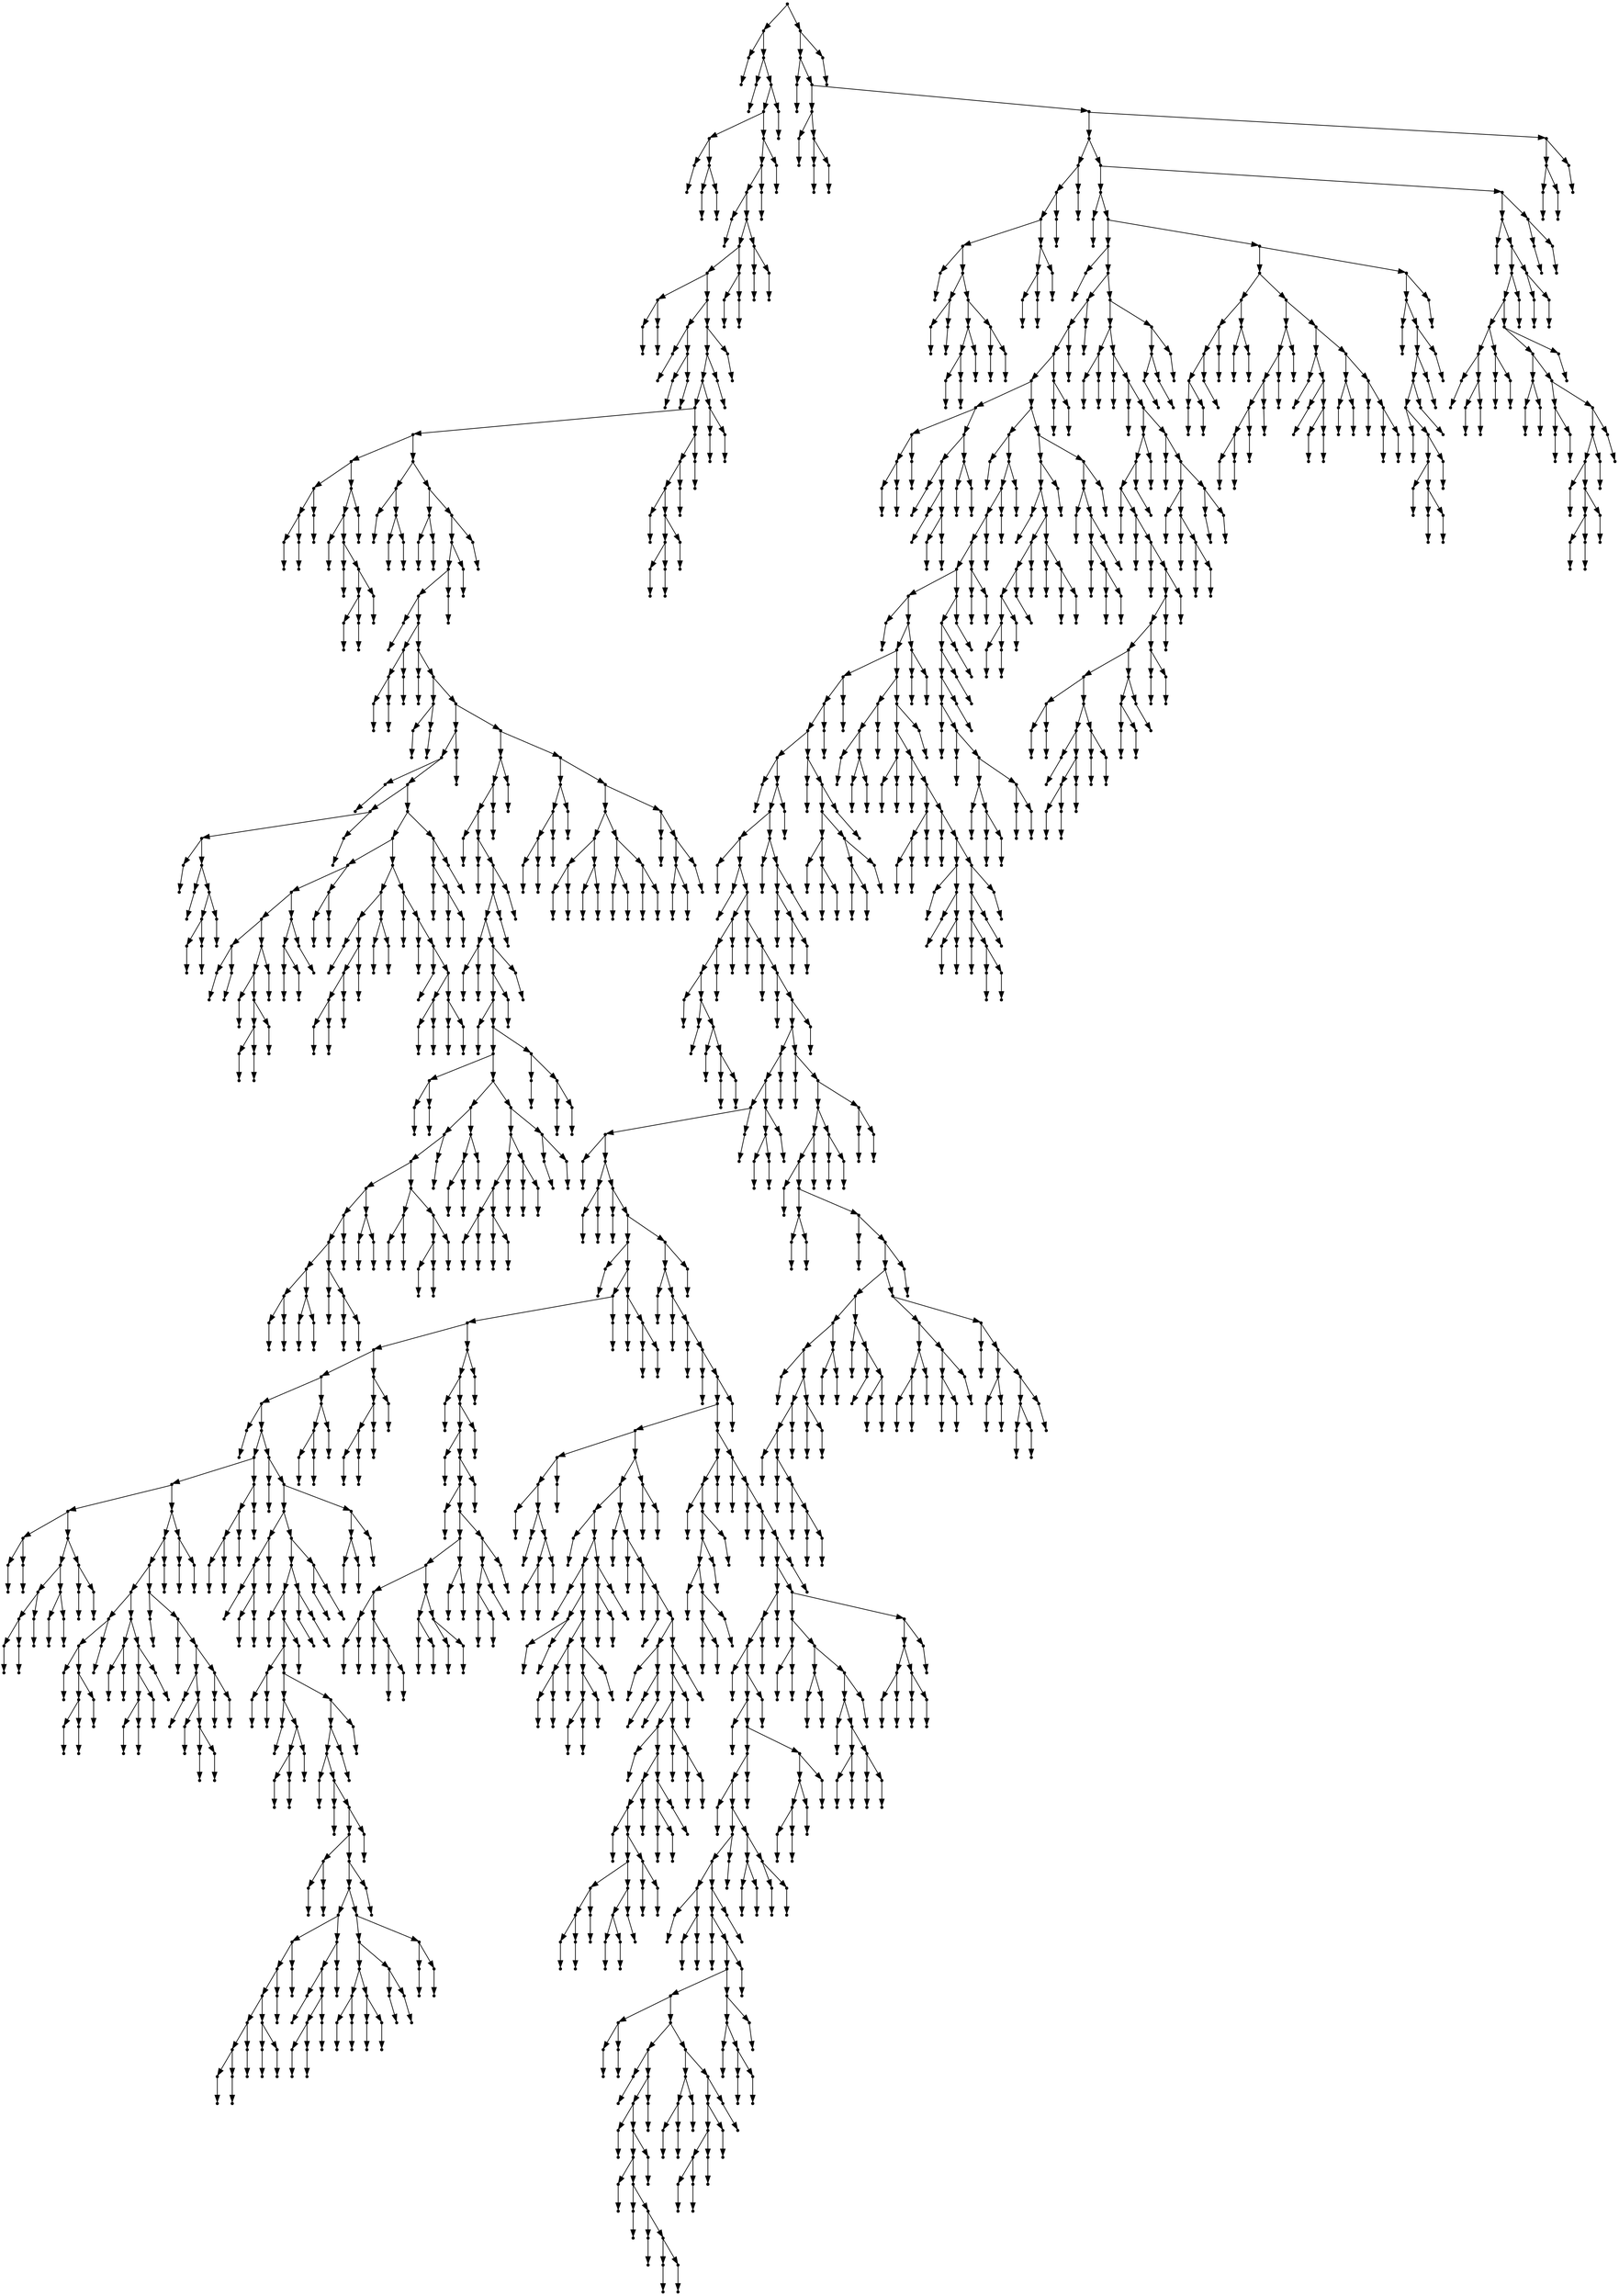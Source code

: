 digraph {
  1948 [shape=point];
  448 [shape=point];
  1 [shape=point];
  0 [shape=point];
  447 [shape=point];
  3 [shape=point];
  2 [shape=point];
  446 [shape=point];
  443 [shape=point];
  11 [shape=point];
  5 [shape=point];
  4 [shape=point];
  10 [shape=point];
  7 [shape=point];
  6 [shape=point];
  9 [shape=point];
  8 [shape=point];
  442 [shape=point];
  439 [shape=point];
  436 [shape=point];
  13 [shape=point];
  12 [shape=point];
  435 [shape=point];
  429 [shape=point];
  423 [shape=point];
  18 [shape=point];
  15 [shape=point];
  14 [shape=point];
  17 [shape=point];
  16 [shape=point];
  422 [shape=point];
  26 [shape=point];
  20 [shape=point];
  19 [shape=point];
  25 [shape=point];
  22 [shape=point];
  21 [shape=point];
  24 [shape=point];
  23 [shape=point];
  421 [shape=point];
  418 [shape=point];
  415 [shape=point];
  409 [shape=point];
  391 [shape=point];
  52 [shape=point];
  34 [shape=point];
  31 [shape=point];
  28 [shape=point];
  27 [shape=point];
  30 [shape=point];
  29 [shape=point];
  33 [shape=point];
  32 [shape=point];
  51 [shape=point];
  48 [shape=point];
  36 [shape=point];
  35 [shape=point];
  47 [shape=point];
  38 [shape=point];
  37 [shape=point];
  46 [shape=point];
  43 [shape=point];
  40 [shape=point];
  39 [shape=point];
  42 [shape=point];
  41 [shape=point];
  45 [shape=point];
  44 [shape=point];
  50 [shape=point];
  49 [shape=point];
  390 [shape=point];
  60 [shape=point];
  54 [shape=point];
  53 [shape=point];
  59 [shape=point];
  56 [shape=point];
  55 [shape=point];
  58 [shape=point];
  57 [shape=point];
  389 [shape=point];
  65 [shape=point];
  62 [shape=point];
  61 [shape=point];
  64 [shape=point];
  63 [shape=point];
  388 [shape=point];
  385 [shape=point];
  382 [shape=point];
  379 [shape=point];
  67 [shape=point];
  66 [shape=point];
  378 [shape=point];
  75 [shape=point];
  72 [shape=point];
  69 [shape=point];
  68 [shape=point];
  71 [shape=point];
  70 [shape=point];
  74 [shape=point];
  73 [shape=point];
  377 [shape=point];
  77 [shape=point];
  76 [shape=point];
  376 [shape=point];
  82 [shape=point];
  79 [shape=point];
  78 [shape=point];
  81 [shape=point];
  80 [shape=point];
  375 [shape=point];
  195 [shape=point];
  192 [shape=point];
  84 [shape=point];
  83 [shape=point];
  191 [shape=point];
  101 [shape=point];
  98 [shape=point];
  86 [shape=point];
  85 [shape=point];
  97 [shape=point];
  88 [shape=point];
  87 [shape=point];
  96 [shape=point];
  93 [shape=point];
  90 [shape=point];
  89 [shape=point];
  92 [shape=point];
  91 [shape=point];
  95 [shape=point];
  94 [shape=point];
  100 [shape=point];
  99 [shape=point];
  190 [shape=point];
  178 [shape=point];
  136 [shape=point];
  130 [shape=point];
  121 [shape=point];
  106 [shape=point];
  103 [shape=point];
  102 [shape=point];
  105 [shape=point];
  104 [shape=point];
  120 [shape=point];
  117 [shape=point];
  108 [shape=point];
  107 [shape=point];
  116 [shape=point];
  113 [shape=point];
  110 [shape=point];
  109 [shape=point];
  112 [shape=point];
  111 [shape=point];
  115 [shape=point];
  114 [shape=point];
  119 [shape=point];
  118 [shape=point];
  129 [shape=point];
  126 [shape=point];
  123 [shape=point];
  122 [shape=point];
  125 [shape=point];
  124 [shape=point];
  128 [shape=point];
  127 [shape=point];
  135 [shape=point];
  132 [shape=point];
  131 [shape=point];
  134 [shape=point];
  133 [shape=point];
  177 [shape=point];
  156 [shape=point];
  150 [shape=point];
  138 [shape=point];
  137 [shape=point];
  149 [shape=point];
  146 [shape=point];
  143 [shape=point];
  140 [shape=point];
  139 [shape=point];
  142 [shape=point];
  141 [shape=point];
  145 [shape=point];
  144 [shape=point];
  148 [shape=point];
  147 [shape=point];
  155 [shape=point];
  152 [shape=point];
  151 [shape=point];
  154 [shape=point];
  153 [shape=point];
  176 [shape=point];
  158 [shape=point];
  157 [shape=point];
  175 [shape=point];
  160 [shape=point];
  159 [shape=point];
  174 [shape=point];
  162 [shape=point];
  161 [shape=point];
  173 [shape=point];
  167 [shape=point];
  164 [shape=point];
  163 [shape=point];
  166 [shape=point];
  165 [shape=point];
  172 [shape=point];
  169 [shape=point];
  168 [shape=point];
  171 [shape=point];
  170 [shape=point];
  189 [shape=point];
  186 [shape=point];
  180 [shape=point];
  179 [shape=point];
  185 [shape=point];
  182 [shape=point];
  181 [shape=point];
  184 [shape=point];
  183 [shape=point];
  188 [shape=point];
  187 [shape=point];
  194 [shape=point];
  193 [shape=point];
  374 [shape=point];
  326 [shape=point];
  323 [shape=point];
  320 [shape=point];
  197 [shape=point];
  196 [shape=point];
  319 [shape=point];
  199 [shape=point];
  198 [shape=point];
  318 [shape=point];
  315 [shape=point];
  312 [shape=point];
  204 [shape=point];
  201 [shape=point];
  200 [shape=point];
  203 [shape=point];
  202 [shape=point];
  311 [shape=point];
  308 [shape=point];
  305 [shape=point];
  206 [shape=point];
  205 [shape=point];
  304 [shape=point];
  295 [shape=point];
  211 [shape=point];
  208 [shape=point];
  207 [shape=point];
  210 [shape=point];
  209 [shape=point];
  294 [shape=point];
  267 [shape=point];
  258 [shape=point];
  255 [shape=point];
  240 [shape=point];
  234 [shape=point];
  231 [shape=point];
  222 [shape=point];
  216 [shape=point];
  213 [shape=point];
  212 [shape=point];
  215 [shape=point];
  214 [shape=point];
  221 [shape=point];
  218 [shape=point];
  217 [shape=point];
  220 [shape=point];
  219 [shape=point];
  230 [shape=point];
  224 [shape=point];
  223 [shape=point];
  229 [shape=point];
  226 [shape=point];
  225 [shape=point];
  228 [shape=point];
  227 [shape=point];
  233 [shape=point];
  232 [shape=point];
  239 [shape=point];
  236 [shape=point];
  235 [shape=point];
  238 [shape=point];
  237 [shape=point];
  254 [shape=point];
  245 [shape=point];
  242 [shape=point];
  241 [shape=point];
  244 [shape=point];
  243 [shape=point];
  253 [shape=point];
  250 [shape=point];
  247 [shape=point];
  246 [shape=point];
  249 [shape=point];
  248 [shape=point];
  252 [shape=point];
  251 [shape=point];
  257 [shape=point];
  256 [shape=point];
  266 [shape=point];
  263 [shape=point];
  260 [shape=point];
  259 [shape=point];
  262 [shape=point];
  261 [shape=point];
  265 [shape=point];
  264 [shape=point];
  293 [shape=point];
  287 [shape=point];
  281 [shape=point];
  278 [shape=point];
  272 [shape=point];
  269 [shape=point];
  268 [shape=point];
  271 [shape=point];
  270 [shape=point];
  277 [shape=point];
  274 [shape=point];
  273 [shape=point];
  276 [shape=point];
  275 [shape=point];
  280 [shape=point];
  279 [shape=point];
  286 [shape=point];
  283 [shape=point];
  282 [shape=point];
  285 [shape=point];
  284 [shape=point];
  292 [shape=point];
  289 [shape=point];
  288 [shape=point];
  291 [shape=point];
  290 [shape=point];
  303 [shape=point];
  297 [shape=point];
  296 [shape=point];
  302 [shape=point];
  299 [shape=point];
  298 [shape=point];
  301 [shape=point];
  300 [shape=point];
  307 [shape=point];
  306 [shape=point];
  310 [shape=point];
  309 [shape=point];
  314 [shape=point];
  313 [shape=point];
  317 [shape=point];
  316 [shape=point];
  322 [shape=point];
  321 [shape=point];
  325 [shape=point];
  324 [shape=point];
  373 [shape=point];
  337 [shape=point];
  334 [shape=point];
  331 [shape=point];
  328 [shape=point];
  327 [shape=point];
  330 [shape=point];
  329 [shape=point];
  333 [shape=point];
  332 [shape=point];
  336 [shape=point];
  335 [shape=point];
  372 [shape=point];
  360 [shape=point];
  348 [shape=point];
  342 [shape=point];
  339 [shape=point];
  338 [shape=point];
  341 [shape=point];
  340 [shape=point];
  347 [shape=point];
  344 [shape=point];
  343 [shape=point];
  346 [shape=point];
  345 [shape=point];
  359 [shape=point];
  353 [shape=point];
  350 [shape=point];
  349 [shape=point];
  352 [shape=point];
  351 [shape=point];
  358 [shape=point];
  355 [shape=point];
  354 [shape=point];
  357 [shape=point];
  356 [shape=point];
  371 [shape=point];
  362 [shape=point];
  361 [shape=point];
  370 [shape=point];
  367 [shape=point];
  364 [shape=point];
  363 [shape=point];
  366 [shape=point];
  365 [shape=point];
  369 [shape=point];
  368 [shape=point];
  381 [shape=point];
  380 [shape=point];
  384 [shape=point];
  383 [shape=point];
  387 [shape=point];
  386 [shape=point];
  408 [shape=point];
  405 [shape=point];
  402 [shape=point];
  393 [shape=point];
  392 [shape=point];
  401 [shape=point];
  398 [shape=point];
  395 [shape=point];
  394 [shape=point];
  397 [shape=point];
  396 [shape=point];
  400 [shape=point];
  399 [shape=point];
  404 [shape=point];
  403 [shape=point];
  407 [shape=point];
  406 [shape=point];
  414 [shape=point];
  411 [shape=point];
  410 [shape=point];
  413 [shape=point];
  412 [shape=point];
  417 [shape=point];
  416 [shape=point];
  420 [shape=point];
  419 [shape=point];
  428 [shape=point];
  425 [shape=point];
  424 [shape=point];
  427 [shape=point];
  426 [shape=point];
  434 [shape=point];
  431 [shape=point];
  430 [shape=point];
  433 [shape=point];
  432 [shape=point];
  438 [shape=point];
  437 [shape=point];
  441 [shape=point];
  440 [shape=point];
  445 [shape=point];
  444 [shape=point];
  1947 [shape=point];
  1944 [shape=point];
  450 [shape=point];
  449 [shape=point];
  1943 [shape=point];
  458 [shape=point];
  452 [shape=point];
  451 [shape=point];
  457 [shape=point];
  454 [shape=point];
  453 [shape=point];
  456 [shape=point];
  455 [shape=point];
  1942 [shape=point];
  1933 [shape=point];
  496 [shape=point];
  493 [shape=point];
  490 [shape=point];
  481 [shape=point];
  460 [shape=point];
  459 [shape=point];
  480 [shape=point];
  465 [shape=point];
  462 [shape=point];
  461 [shape=point];
  464 [shape=point];
  463 [shape=point];
  479 [shape=point];
  473 [shape=point];
  470 [shape=point];
  467 [shape=point];
  466 [shape=point];
  469 [shape=point];
  468 [shape=point];
  472 [shape=point];
  471 [shape=point];
  478 [shape=point];
  475 [shape=point];
  474 [shape=point];
  477 [shape=point];
  476 [shape=point];
  489 [shape=point];
  486 [shape=point];
  483 [shape=point];
  482 [shape=point];
  485 [shape=point];
  484 [shape=point];
  488 [shape=point];
  487 [shape=point];
  492 [shape=point];
  491 [shape=point];
  495 [shape=point];
  494 [shape=point];
  1932 [shape=point];
  1866 [shape=point];
  498 [shape=point];
  497 [shape=point];
  1865 [shape=point];
  1772 [shape=point];
  500 [shape=point];
  499 [shape=point];
  1771 [shape=point];
  1669 [shape=point];
  1666 [shape=point];
  1663 [shape=point];
  1657 [shape=point];
  526 [shape=point];
  508 [shape=point];
  505 [shape=point];
  502 [shape=point];
  501 [shape=point];
  504 [shape=point];
  503 [shape=point];
  507 [shape=point];
  506 [shape=point];
  525 [shape=point];
  519 [shape=point];
  510 [shape=point];
  509 [shape=point];
  518 [shape=point];
  512 [shape=point];
  511 [shape=point];
  517 [shape=point];
  514 [shape=point];
  513 [shape=point];
  516 [shape=point];
  515 [shape=point];
  524 [shape=point];
  521 [shape=point];
  520 [shape=point];
  523 [shape=point];
  522 [shape=point];
  1656 [shape=point];
  1608 [shape=point];
  528 [shape=point];
  527 [shape=point];
  1607 [shape=point];
  1604 [shape=point];
  1601 [shape=point];
  1598 [shape=point];
  1592 [shape=point];
  1559 [shape=point];
  530 [shape=point];
  529 [shape=point];
  1558 [shape=point];
  1552 [shape=point];
  1489 [shape=point];
  1486 [shape=point];
  1483 [shape=point];
  1459 [shape=point];
  532 [shape=point];
  531 [shape=point];
  1458 [shape=point];
  1455 [shape=point];
  1440 [shape=point];
  534 [shape=point];
  533 [shape=point];
  1439 [shape=point];
  536 [shape=point];
  535 [shape=point];
  1438 [shape=point];
  556 [shape=point];
  553 [shape=point];
  550 [shape=point];
  538 [shape=point];
  537 [shape=point];
  549 [shape=point];
  540 [shape=point];
  539 [shape=point];
  548 [shape=point];
  542 [shape=point];
  541 [shape=point];
  547 [shape=point];
  544 [shape=point];
  543 [shape=point];
  546 [shape=point];
  545 [shape=point];
  552 [shape=point];
  551 [shape=point];
  555 [shape=point];
  554 [shape=point];
  1437 [shape=point];
  558 [shape=point];
  557 [shape=point];
  1436 [shape=point];
  560 [shape=point];
  559 [shape=point];
  1435 [shape=point];
  562 [shape=point];
  561 [shape=point];
  1434 [shape=point];
  1431 [shape=point];
  1317 [shape=point];
  1314 [shape=point];
  1305 [shape=point];
  1302 [shape=point];
  564 [shape=point];
  563 [shape=point];
  1301 [shape=point];
  569 [shape=point];
  566 [shape=point];
  565 [shape=point];
  568 [shape=point];
  567 [shape=point];
  1300 [shape=point];
  571 [shape=point];
  570 [shape=point];
  1299 [shape=point];
  921 [shape=point];
  573 [shape=point];
  572 [shape=point];
  920 [shape=point];
  911 [shape=point];
  908 [shape=point];
  845 [shape=point];
  833 [shape=point];
  824 [shape=point];
  575 [shape=point];
  574 [shape=point];
  823 [shape=point];
  679 [shape=point];
  667 [shape=point];
  601 [shape=point];
  580 [shape=point];
  577 [shape=point];
  576 [shape=point];
  579 [shape=point];
  578 [shape=point];
  600 [shape=point];
  594 [shape=point];
  588 [shape=point];
  585 [shape=point];
  582 [shape=point];
  581 [shape=point];
  584 [shape=point];
  583 [shape=point];
  587 [shape=point];
  586 [shape=point];
  593 [shape=point];
  590 [shape=point];
  589 [shape=point];
  592 [shape=point];
  591 [shape=point];
  599 [shape=point];
  596 [shape=point];
  595 [shape=point];
  598 [shape=point];
  597 [shape=point];
  666 [shape=point];
  660 [shape=point];
  657 [shape=point];
  633 [shape=point];
  615 [shape=point];
  612 [shape=point];
  603 [shape=point];
  602 [shape=point];
  611 [shape=point];
  608 [shape=point];
  605 [shape=point];
  604 [shape=point];
  607 [shape=point];
  606 [shape=point];
  610 [shape=point];
  609 [shape=point];
  614 [shape=point];
  613 [shape=point];
  632 [shape=point];
  620 [shape=point];
  617 [shape=point];
  616 [shape=point];
  619 [shape=point];
  618 [shape=point];
  631 [shape=point];
  628 [shape=point];
  625 [shape=point];
  622 [shape=point];
  621 [shape=point];
  624 [shape=point];
  623 [shape=point];
  627 [shape=point];
  626 [shape=point];
  630 [shape=point];
  629 [shape=point];
  656 [shape=point];
  635 [shape=point];
  634 [shape=point];
  655 [shape=point];
  637 [shape=point];
  636 [shape=point];
  654 [shape=point];
  648 [shape=point];
  639 [shape=point];
  638 [shape=point];
  647 [shape=point];
  641 [shape=point];
  640 [shape=point];
  646 [shape=point];
  643 [shape=point];
  642 [shape=point];
  645 [shape=point];
  644 [shape=point];
  653 [shape=point];
  650 [shape=point];
  649 [shape=point];
  652 [shape=point];
  651 [shape=point];
  659 [shape=point];
  658 [shape=point];
  665 [shape=point];
  662 [shape=point];
  661 [shape=point];
  664 [shape=point];
  663 [shape=point];
  678 [shape=point];
  675 [shape=point];
  672 [shape=point];
  669 [shape=point];
  668 [shape=point];
  671 [shape=point];
  670 [shape=point];
  674 [shape=point];
  673 [shape=point];
  677 [shape=point];
  676 [shape=point];
  822 [shape=point];
  681 [shape=point];
  680 [shape=point];
  821 [shape=point];
  812 [shape=point];
  692 [shape=point];
  689 [shape=point];
  683 [shape=point];
  682 [shape=point];
  688 [shape=point];
  685 [shape=point];
  684 [shape=point];
  687 [shape=point];
  686 [shape=point];
  691 [shape=point];
  690 [shape=point];
  811 [shape=point];
  805 [shape=point];
  799 [shape=point];
  694 [shape=point];
  693 [shape=point];
  798 [shape=point];
  795 [shape=point];
  699 [shape=point];
  696 [shape=point];
  695 [shape=point];
  698 [shape=point];
  697 [shape=point];
  794 [shape=point];
  710 [shape=point];
  701 [shape=point];
  700 [shape=point];
  709 [shape=point];
  706 [shape=point];
  703 [shape=point];
  702 [shape=point];
  705 [shape=point];
  704 [shape=point];
  708 [shape=point];
  707 [shape=point];
  793 [shape=point];
  790 [shape=point];
  787 [shape=point];
  712 [shape=point];
  711 [shape=point];
  786 [shape=point];
  714 [shape=point];
  713 [shape=point];
  785 [shape=point];
  782 [shape=point];
  719 [shape=point];
  716 [shape=point];
  715 [shape=point];
  718 [shape=point];
  717 [shape=point];
  781 [shape=point];
  778 [shape=point];
  754 [shape=point];
  739 [shape=point];
  736 [shape=point];
  733 [shape=point];
  727 [shape=point];
  724 [shape=point];
  721 [shape=point];
  720 [shape=point];
  723 [shape=point];
  722 [shape=point];
  726 [shape=point];
  725 [shape=point];
  732 [shape=point];
  729 [shape=point];
  728 [shape=point];
  731 [shape=point];
  730 [shape=point];
  735 [shape=point];
  734 [shape=point];
  738 [shape=point];
  737 [shape=point];
  753 [shape=point];
  750 [shape=point];
  741 [shape=point];
  740 [shape=point];
  749 [shape=point];
  746 [shape=point];
  743 [shape=point];
  742 [shape=point];
  745 [shape=point];
  744 [shape=point];
  748 [shape=point];
  747 [shape=point];
  752 [shape=point];
  751 [shape=point];
  777 [shape=point];
  771 [shape=point];
  765 [shape=point];
  759 [shape=point];
  756 [shape=point];
  755 [shape=point];
  758 [shape=point];
  757 [shape=point];
  764 [shape=point];
  761 [shape=point];
  760 [shape=point];
  763 [shape=point];
  762 [shape=point];
  770 [shape=point];
  767 [shape=point];
  766 [shape=point];
  769 [shape=point];
  768 [shape=point];
  776 [shape=point];
  773 [shape=point];
  772 [shape=point];
  775 [shape=point];
  774 [shape=point];
  780 [shape=point];
  779 [shape=point];
  784 [shape=point];
  783 [shape=point];
  789 [shape=point];
  788 [shape=point];
  792 [shape=point];
  791 [shape=point];
  797 [shape=point];
  796 [shape=point];
  804 [shape=point];
  801 [shape=point];
  800 [shape=point];
  803 [shape=point];
  802 [shape=point];
  810 [shape=point];
  807 [shape=point];
  806 [shape=point];
  809 [shape=point];
  808 [shape=point];
  820 [shape=point];
  817 [shape=point];
  814 [shape=point];
  813 [shape=point];
  816 [shape=point];
  815 [shape=point];
  819 [shape=point];
  818 [shape=point];
  832 [shape=point];
  829 [shape=point];
  826 [shape=point];
  825 [shape=point];
  828 [shape=point];
  827 [shape=point];
  831 [shape=point];
  830 [shape=point];
  844 [shape=point];
  841 [shape=point];
  838 [shape=point];
  835 [shape=point];
  834 [shape=point];
  837 [shape=point];
  836 [shape=point];
  840 [shape=point];
  839 [shape=point];
  843 [shape=point];
  842 [shape=point];
  907 [shape=point];
  904 [shape=point];
  847 [shape=point];
  846 [shape=point];
  903 [shape=point];
  900 [shape=point];
  849 [shape=point];
  848 [shape=point];
  899 [shape=point];
  896 [shape=point];
  851 [shape=point];
  850 [shape=point];
  895 [shape=point];
  883 [shape=point];
  877 [shape=point];
  865 [shape=point];
  856 [shape=point];
  853 [shape=point];
  852 [shape=point];
  855 [shape=point];
  854 [shape=point];
  864 [shape=point];
  858 [shape=point];
  857 [shape=point];
  863 [shape=point];
  860 [shape=point];
  859 [shape=point];
  862 [shape=point];
  861 [shape=point];
  876 [shape=point];
  870 [shape=point];
  867 [shape=point];
  866 [shape=point];
  869 [shape=point];
  868 [shape=point];
  875 [shape=point];
  872 [shape=point];
  871 [shape=point];
  874 [shape=point];
  873 [shape=point];
  882 [shape=point];
  879 [shape=point];
  878 [shape=point];
  881 [shape=point];
  880 [shape=point];
  894 [shape=point];
  891 [shape=point];
  888 [shape=point];
  885 [shape=point];
  884 [shape=point];
  887 [shape=point];
  886 [shape=point];
  890 [shape=point];
  889 [shape=point];
  893 [shape=point];
  892 [shape=point];
  898 [shape=point];
  897 [shape=point];
  902 [shape=point];
  901 [shape=point];
  906 [shape=point];
  905 [shape=point];
  910 [shape=point];
  909 [shape=point];
  919 [shape=point];
  913 [shape=point];
  912 [shape=point];
  918 [shape=point];
  915 [shape=point];
  914 [shape=point];
  917 [shape=point];
  916 [shape=point];
  1298 [shape=point];
  1295 [shape=point];
  923 [shape=point];
  922 [shape=point];
  1294 [shape=point];
  925 [shape=point];
  924 [shape=point];
  1293 [shape=point];
  927 [shape=point];
  926 [shape=point];
  1292 [shape=point];
  929 [shape=point];
  928 [shape=point];
  1291 [shape=point];
  1288 [shape=point];
  1072 [shape=point];
  946 [shape=point];
  943 [shape=point];
  931 [shape=point];
  930 [shape=point];
  942 [shape=point];
  933 [shape=point];
  932 [shape=point];
  941 [shape=point];
  938 [shape=point];
  935 [shape=point];
  934 [shape=point];
  937 [shape=point];
  936 [shape=point];
  940 [shape=point];
  939 [shape=point];
  945 [shape=point];
  944 [shape=point];
  1071 [shape=point];
  1065 [shape=point];
  987 [shape=point];
  948 [shape=point];
  947 [shape=point];
  986 [shape=point];
  977 [shape=point];
  950 [shape=point];
  949 [shape=point];
  976 [shape=point];
  955 [shape=point];
  952 [shape=point];
  951 [shape=point];
  954 [shape=point];
  953 [shape=point];
  975 [shape=point];
  963 [shape=point];
  960 [shape=point];
  957 [shape=point];
  956 [shape=point];
  959 [shape=point];
  958 [shape=point];
  962 [shape=point];
  961 [shape=point];
  974 [shape=point];
  971 [shape=point];
  968 [shape=point];
  965 [shape=point];
  964 [shape=point];
  967 [shape=point];
  966 [shape=point];
  970 [shape=point];
  969 [shape=point];
  973 [shape=point];
  972 [shape=point];
  985 [shape=point];
  982 [shape=point];
  979 [shape=point];
  978 [shape=point];
  981 [shape=point];
  980 [shape=point];
  984 [shape=point];
  983 [shape=point];
  1064 [shape=point];
  989 [shape=point];
  988 [shape=point];
  1063 [shape=point];
  991 [shape=point];
  990 [shape=point];
  1062 [shape=point];
  993 [shape=point];
  992 [shape=point];
  1061 [shape=point];
  995 [shape=point];
  994 [shape=point];
  1060 [shape=point];
  1003 [shape=point];
  997 [shape=point];
  996 [shape=point];
  1002 [shape=point];
  999 [shape=point];
  998 [shape=point];
  1001 [shape=point];
  1000 [shape=point];
  1059 [shape=point];
  1056 [shape=point];
  1053 [shape=point];
  1044 [shape=point];
  1005 [shape=point];
  1004 [shape=point];
  1043 [shape=point];
  1034 [shape=point];
  1031 [shape=point];
  1007 [shape=point];
  1006 [shape=point];
  1030 [shape=point];
  1024 [shape=point];
  1015 [shape=point];
  1012 [shape=point];
  1009 [shape=point];
  1008 [shape=point];
  1011 [shape=point];
  1010 [shape=point];
  1014 [shape=point];
  1013 [shape=point];
  1023 [shape=point];
  1020 [shape=point];
  1017 [shape=point];
  1016 [shape=point];
  1019 [shape=point];
  1018 [shape=point];
  1022 [shape=point];
  1021 [shape=point];
  1029 [shape=point];
  1026 [shape=point];
  1025 [shape=point];
  1028 [shape=point];
  1027 [shape=point];
  1033 [shape=point];
  1032 [shape=point];
  1042 [shape=point];
  1039 [shape=point];
  1036 [shape=point];
  1035 [shape=point];
  1038 [shape=point];
  1037 [shape=point];
  1041 [shape=point];
  1040 [shape=point];
  1052 [shape=point];
  1046 [shape=point];
  1045 [shape=point];
  1051 [shape=point];
  1048 [shape=point];
  1047 [shape=point];
  1050 [shape=point];
  1049 [shape=point];
  1055 [shape=point];
  1054 [shape=point];
  1058 [shape=point];
  1057 [shape=point];
  1070 [shape=point];
  1067 [shape=point];
  1066 [shape=point];
  1069 [shape=point];
  1068 [shape=point];
  1287 [shape=point];
  1095 [shape=point];
  1092 [shape=point];
  1074 [shape=point];
  1073 [shape=point];
  1091 [shape=point];
  1088 [shape=point];
  1085 [shape=point];
  1076 [shape=point];
  1075 [shape=point];
  1084 [shape=point];
  1081 [shape=point];
  1078 [shape=point];
  1077 [shape=point];
  1080 [shape=point];
  1079 [shape=point];
  1083 [shape=point];
  1082 [shape=point];
  1087 [shape=point];
  1086 [shape=point];
  1090 [shape=point];
  1089 [shape=point];
  1094 [shape=point];
  1093 [shape=point];
  1286 [shape=point];
  1097 [shape=point];
  1096 [shape=point];
  1285 [shape=point];
  1099 [shape=point];
  1098 [shape=point];
  1284 [shape=point];
  1101 [shape=point];
  1100 [shape=point];
  1283 [shape=point];
  1280 [shape=point];
  1235 [shape=point];
  1232 [shape=point];
  1229 [shape=point];
  1103 [shape=point];
  1102 [shape=point];
  1228 [shape=point];
  1225 [shape=point];
  1105 [shape=point];
  1104 [shape=point];
  1224 [shape=point];
  1212 [shape=point];
  1209 [shape=point];
  1107 [shape=point];
  1106 [shape=point];
  1208 [shape=point];
  1196 [shape=point];
  1193 [shape=point];
  1115 [shape=point];
  1109 [shape=point];
  1108 [shape=point];
  1114 [shape=point];
  1111 [shape=point];
  1110 [shape=point];
  1113 [shape=point];
  1112 [shape=point];
  1192 [shape=point];
  1189 [shape=point];
  1117 [shape=point];
  1116 [shape=point];
  1188 [shape=point];
  1185 [shape=point];
  1173 [shape=point];
  1122 [shape=point];
  1119 [shape=point];
  1118 [shape=point];
  1121 [shape=point];
  1120 [shape=point];
  1172 [shape=point];
  1148 [shape=point];
  1124 [shape=point];
  1123 [shape=point];
  1147 [shape=point];
  1144 [shape=point];
  1126 [shape=point];
  1125 [shape=point];
  1143 [shape=point];
  1140 [shape=point];
  1128 [shape=point];
  1127 [shape=point];
  1139 [shape=point];
  1130 [shape=point];
  1129 [shape=point];
  1138 [shape=point];
  1132 [shape=point];
  1131 [shape=point];
  1137 [shape=point];
  1134 [shape=point];
  1133 [shape=point];
  1136 [shape=point];
  1135 [shape=point];
  1142 [shape=point];
  1141 [shape=point];
  1146 [shape=point];
  1145 [shape=point];
  1171 [shape=point];
  1156 [shape=point];
  1153 [shape=point];
  1150 [shape=point];
  1149 [shape=point];
  1152 [shape=point];
  1151 [shape=point];
  1155 [shape=point];
  1154 [shape=point];
  1170 [shape=point];
  1167 [shape=point];
  1164 [shape=point];
  1161 [shape=point];
  1158 [shape=point];
  1157 [shape=point];
  1160 [shape=point];
  1159 [shape=point];
  1163 [shape=point];
  1162 [shape=point];
  1166 [shape=point];
  1165 [shape=point];
  1169 [shape=point];
  1168 [shape=point];
  1184 [shape=point];
  1181 [shape=point];
  1175 [shape=point];
  1174 [shape=point];
  1180 [shape=point];
  1177 [shape=point];
  1176 [shape=point];
  1179 [shape=point];
  1178 [shape=point];
  1183 [shape=point];
  1182 [shape=point];
  1187 [shape=point];
  1186 [shape=point];
  1191 [shape=point];
  1190 [shape=point];
  1195 [shape=point];
  1194 [shape=point];
  1207 [shape=point];
  1201 [shape=point];
  1198 [shape=point];
  1197 [shape=point];
  1200 [shape=point];
  1199 [shape=point];
  1206 [shape=point];
  1203 [shape=point];
  1202 [shape=point];
  1205 [shape=point];
  1204 [shape=point];
  1211 [shape=point];
  1210 [shape=point];
  1223 [shape=point];
  1220 [shape=point];
  1217 [shape=point];
  1214 [shape=point];
  1213 [shape=point];
  1216 [shape=point];
  1215 [shape=point];
  1219 [shape=point];
  1218 [shape=point];
  1222 [shape=point];
  1221 [shape=point];
  1227 [shape=point];
  1226 [shape=point];
  1231 [shape=point];
  1230 [shape=point];
  1234 [shape=point];
  1233 [shape=point];
  1279 [shape=point];
  1264 [shape=point];
  1240 [shape=point];
  1237 [shape=point];
  1236 [shape=point];
  1239 [shape=point];
  1238 [shape=point];
  1263 [shape=point];
  1245 [shape=point];
  1242 [shape=point];
  1241 [shape=point];
  1244 [shape=point];
  1243 [shape=point];
  1262 [shape=point];
  1259 [shape=point];
  1247 [shape=point];
  1246 [shape=point];
  1258 [shape=point];
  1252 [shape=point];
  1249 [shape=point];
  1248 [shape=point];
  1251 [shape=point];
  1250 [shape=point];
  1257 [shape=point];
  1254 [shape=point];
  1253 [shape=point];
  1256 [shape=point];
  1255 [shape=point];
  1261 [shape=point];
  1260 [shape=point];
  1278 [shape=point];
  1275 [shape=point];
  1269 [shape=point];
  1266 [shape=point];
  1265 [shape=point];
  1268 [shape=point];
  1267 [shape=point];
  1274 [shape=point];
  1271 [shape=point];
  1270 [shape=point];
  1273 [shape=point];
  1272 [shape=point];
  1277 [shape=point];
  1276 [shape=point];
  1282 [shape=point];
  1281 [shape=point];
  1290 [shape=point];
  1289 [shape=point];
  1297 [shape=point];
  1296 [shape=point];
  1304 [shape=point];
  1303 [shape=point];
  1313 [shape=point];
  1310 [shape=point];
  1307 [shape=point];
  1306 [shape=point];
  1309 [shape=point];
  1308 [shape=point];
  1312 [shape=point];
  1311 [shape=point];
  1316 [shape=point];
  1315 [shape=point];
  1430 [shape=point];
  1319 [shape=point];
  1318 [shape=point];
  1429 [shape=point];
  1423 [shape=point];
  1417 [shape=point];
  1414 [shape=point];
  1321 [shape=point];
  1320 [shape=point];
  1413 [shape=point];
  1326 [shape=point];
  1323 [shape=point];
  1322 [shape=point];
  1325 [shape=point];
  1324 [shape=point];
  1412 [shape=point];
  1328 [shape=point];
  1327 [shape=point];
  1411 [shape=point];
  1408 [shape=point];
  1372 [shape=point];
  1360 [shape=point];
  1354 [shape=point];
  1330 [shape=point];
  1329 [shape=point];
  1353 [shape=point];
  1347 [shape=point];
  1344 [shape=point];
  1332 [shape=point];
  1331 [shape=point];
  1343 [shape=point];
  1334 [shape=point];
  1333 [shape=point];
  1342 [shape=point];
  1336 [shape=point];
  1335 [shape=point];
  1341 [shape=point];
  1338 [shape=point];
  1337 [shape=point];
  1340 [shape=point];
  1339 [shape=point];
  1346 [shape=point];
  1345 [shape=point];
  1352 [shape=point];
  1349 [shape=point];
  1348 [shape=point];
  1351 [shape=point];
  1350 [shape=point];
  1359 [shape=point];
  1356 [shape=point];
  1355 [shape=point];
  1358 [shape=point];
  1357 [shape=point];
  1371 [shape=point];
  1362 [shape=point];
  1361 [shape=point];
  1370 [shape=point];
  1364 [shape=point];
  1363 [shape=point];
  1369 [shape=point];
  1366 [shape=point];
  1365 [shape=point];
  1368 [shape=point];
  1367 [shape=point];
  1407 [shape=point];
  1389 [shape=point];
  1380 [shape=point];
  1377 [shape=point];
  1374 [shape=point];
  1373 [shape=point];
  1376 [shape=point];
  1375 [shape=point];
  1379 [shape=point];
  1378 [shape=point];
  1388 [shape=point];
  1385 [shape=point];
  1382 [shape=point];
  1381 [shape=point];
  1384 [shape=point];
  1383 [shape=point];
  1387 [shape=point];
  1386 [shape=point];
  1406 [shape=point];
  1391 [shape=point];
  1390 [shape=point];
  1405 [shape=point];
  1396 [shape=point];
  1393 [shape=point];
  1392 [shape=point];
  1395 [shape=point];
  1394 [shape=point];
  1404 [shape=point];
  1401 [shape=point];
  1398 [shape=point];
  1397 [shape=point];
  1400 [shape=point];
  1399 [shape=point];
  1403 [shape=point];
  1402 [shape=point];
  1410 [shape=point];
  1409 [shape=point];
  1416 [shape=point];
  1415 [shape=point];
  1422 [shape=point];
  1419 [shape=point];
  1418 [shape=point];
  1421 [shape=point];
  1420 [shape=point];
  1428 [shape=point];
  1425 [shape=point];
  1424 [shape=point];
  1427 [shape=point];
  1426 [shape=point];
  1433 [shape=point];
  1432 [shape=point];
  1454 [shape=point];
  1442 [shape=point];
  1441 [shape=point];
  1453 [shape=point];
  1450 [shape=point];
  1444 [shape=point];
  1443 [shape=point];
  1449 [shape=point];
  1446 [shape=point];
  1445 [shape=point];
  1448 [shape=point];
  1447 [shape=point];
  1452 [shape=point];
  1451 [shape=point];
  1457 [shape=point];
  1456 [shape=point];
  1482 [shape=point];
  1461 [shape=point];
  1460 [shape=point];
  1481 [shape=point];
  1478 [shape=point];
  1469 [shape=point];
  1463 [shape=point];
  1462 [shape=point];
  1468 [shape=point];
  1465 [shape=point];
  1464 [shape=point];
  1467 [shape=point];
  1466 [shape=point];
  1477 [shape=point];
  1474 [shape=point];
  1471 [shape=point];
  1470 [shape=point];
  1473 [shape=point];
  1472 [shape=point];
  1476 [shape=point];
  1475 [shape=point];
  1480 [shape=point];
  1479 [shape=point];
  1485 [shape=point];
  1484 [shape=point];
  1488 [shape=point];
  1487 [shape=point];
  1551 [shape=point];
  1500 [shape=point];
  1497 [shape=point];
  1491 [shape=point];
  1490 [shape=point];
  1496 [shape=point];
  1493 [shape=point];
  1492 [shape=point];
  1495 [shape=point];
  1494 [shape=point];
  1499 [shape=point];
  1498 [shape=point];
  1550 [shape=point];
  1547 [shape=point];
  1505 [shape=point];
  1502 [shape=point];
  1501 [shape=point];
  1504 [shape=point];
  1503 [shape=point];
  1546 [shape=point];
  1507 [shape=point];
  1506 [shape=point];
  1545 [shape=point];
  1515 [shape=point];
  1512 [shape=point];
  1509 [shape=point];
  1508 [shape=point];
  1511 [shape=point];
  1510 [shape=point];
  1514 [shape=point];
  1513 [shape=point];
  1544 [shape=point];
  1517 [shape=point];
  1516 [shape=point];
  1543 [shape=point];
  1528 [shape=point];
  1519 [shape=point];
  1518 [shape=point];
  1527 [shape=point];
  1521 [shape=point];
  1520 [shape=point];
  1526 [shape=point];
  1523 [shape=point];
  1522 [shape=point];
  1525 [shape=point];
  1524 [shape=point];
  1542 [shape=point];
  1539 [shape=point];
  1536 [shape=point];
  1530 [shape=point];
  1529 [shape=point];
  1535 [shape=point];
  1532 [shape=point];
  1531 [shape=point];
  1534 [shape=point];
  1533 [shape=point];
  1538 [shape=point];
  1537 [shape=point];
  1541 [shape=point];
  1540 [shape=point];
  1549 [shape=point];
  1548 [shape=point];
  1557 [shape=point];
  1554 [shape=point];
  1553 [shape=point];
  1556 [shape=point];
  1555 [shape=point];
  1591 [shape=point];
  1588 [shape=point];
  1585 [shape=point];
  1582 [shape=point];
  1579 [shape=point];
  1561 [shape=point];
  1560 [shape=point];
  1578 [shape=point];
  1563 [shape=point];
  1562 [shape=point];
  1577 [shape=point];
  1571 [shape=point];
  1565 [shape=point];
  1564 [shape=point];
  1570 [shape=point];
  1567 [shape=point];
  1566 [shape=point];
  1569 [shape=point];
  1568 [shape=point];
  1576 [shape=point];
  1573 [shape=point];
  1572 [shape=point];
  1575 [shape=point];
  1574 [shape=point];
  1581 [shape=point];
  1580 [shape=point];
  1584 [shape=point];
  1583 [shape=point];
  1587 [shape=point];
  1586 [shape=point];
  1590 [shape=point];
  1589 [shape=point];
  1597 [shape=point];
  1594 [shape=point];
  1593 [shape=point];
  1596 [shape=point];
  1595 [shape=point];
  1600 [shape=point];
  1599 [shape=point];
  1603 [shape=point];
  1602 [shape=point];
  1606 [shape=point];
  1605 [shape=point];
  1655 [shape=point];
  1637 [shape=point];
  1634 [shape=point];
  1610 [shape=point];
  1609 [shape=point];
  1633 [shape=point];
  1624 [shape=point];
  1621 [shape=point];
  1618 [shape=point];
  1615 [shape=point];
  1612 [shape=point];
  1611 [shape=point];
  1614 [shape=point];
  1613 [shape=point];
  1617 [shape=point];
  1616 [shape=point];
  1620 [shape=point];
  1619 [shape=point];
  1623 [shape=point];
  1622 [shape=point];
  1632 [shape=point];
  1626 [shape=point];
  1625 [shape=point];
  1631 [shape=point];
  1628 [shape=point];
  1627 [shape=point];
  1630 [shape=point];
  1629 [shape=point];
  1636 [shape=point];
  1635 [shape=point];
  1654 [shape=point];
  1651 [shape=point];
  1639 [shape=point];
  1638 [shape=point];
  1650 [shape=point];
  1647 [shape=point];
  1641 [shape=point];
  1640 [shape=point];
  1646 [shape=point];
  1643 [shape=point];
  1642 [shape=point];
  1645 [shape=point];
  1644 [shape=point];
  1649 [shape=point];
  1648 [shape=point];
  1653 [shape=point];
  1652 [shape=point];
  1662 [shape=point];
  1659 [shape=point];
  1658 [shape=point];
  1661 [shape=point];
  1660 [shape=point];
  1665 [shape=point];
  1664 [shape=point];
  1668 [shape=point];
  1667 [shape=point];
  1770 [shape=point];
  1761 [shape=point];
  1674 [shape=point];
  1671 [shape=point];
  1670 [shape=point];
  1673 [shape=point];
  1672 [shape=point];
  1760 [shape=point];
  1676 [shape=point];
  1675 [shape=point];
  1759 [shape=point];
  1678 [shape=point];
  1677 [shape=point];
  1758 [shape=point];
  1737 [shape=point];
  1734 [shape=point];
  1731 [shape=point];
  1680 [shape=point];
  1679 [shape=point];
  1730 [shape=point];
  1682 [shape=point];
  1681 [shape=point];
  1729 [shape=point];
  1684 [shape=point];
  1683 [shape=point];
  1728 [shape=point];
  1725 [shape=point];
  1722 [shape=point];
  1716 [shape=point];
  1707 [shape=point];
  1689 [shape=point];
  1686 [shape=point];
  1685 [shape=point];
  1688 [shape=point];
  1687 [shape=point];
  1706 [shape=point];
  1700 [shape=point];
  1691 [shape=point];
  1690 [shape=point];
  1699 [shape=point];
  1696 [shape=point];
  1693 [shape=point];
  1692 [shape=point];
  1695 [shape=point];
  1694 [shape=point];
  1698 [shape=point];
  1697 [shape=point];
  1705 [shape=point];
  1702 [shape=point];
  1701 [shape=point];
  1704 [shape=point];
  1703 [shape=point];
  1715 [shape=point];
  1712 [shape=point];
  1709 [shape=point];
  1708 [shape=point];
  1711 [shape=point];
  1710 [shape=point];
  1714 [shape=point];
  1713 [shape=point];
  1721 [shape=point];
  1718 [shape=point];
  1717 [shape=point];
  1720 [shape=point];
  1719 [shape=point];
  1724 [shape=point];
  1723 [shape=point];
  1727 [shape=point];
  1726 [shape=point];
  1733 [shape=point];
  1732 [shape=point];
  1736 [shape=point];
  1735 [shape=point];
  1757 [shape=point];
  1739 [shape=point];
  1738 [shape=point];
  1756 [shape=point];
  1750 [shape=point];
  1741 [shape=point];
  1740 [shape=point];
  1749 [shape=point];
  1743 [shape=point];
  1742 [shape=point];
  1748 [shape=point];
  1745 [shape=point];
  1744 [shape=point];
  1747 [shape=point];
  1746 [shape=point];
  1755 [shape=point];
  1752 [shape=point];
  1751 [shape=point];
  1754 [shape=point];
  1753 [shape=point];
  1769 [shape=point];
  1766 [shape=point];
  1763 [shape=point];
  1762 [shape=point];
  1765 [shape=point];
  1764 [shape=point];
  1768 [shape=point];
  1767 [shape=point];
  1864 [shape=point];
  1834 [shape=point];
  1789 [shape=point];
  1783 [shape=point];
  1780 [shape=point];
  1777 [shape=point];
  1774 [shape=point];
  1773 [shape=point];
  1776 [shape=point];
  1775 [shape=point];
  1779 [shape=point];
  1778 [shape=point];
  1782 [shape=point];
  1781 [shape=point];
  1788 [shape=point];
  1785 [shape=point];
  1784 [shape=point];
  1787 [shape=point];
  1786 [shape=point];
  1833 [shape=point];
  1806 [shape=point];
  1803 [shape=point];
  1800 [shape=point];
  1797 [shape=point];
  1794 [shape=point];
  1791 [shape=point];
  1790 [shape=point];
  1793 [shape=point];
  1792 [shape=point];
  1796 [shape=point];
  1795 [shape=point];
  1799 [shape=point];
  1798 [shape=point];
  1802 [shape=point];
  1801 [shape=point];
  1805 [shape=point];
  1804 [shape=point];
  1832 [shape=point];
  1817 [shape=point];
  1808 [shape=point];
  1807 [shape=point];
  1816 [shape=point];
  1810 [shape=point];
  1809 [shape=point];
  1815 [shape=point];
  1812 [shape=point];
  1811 [shape=point];
  1814 [shape=point];
  1813 [shape=point];
  1831 [shape=point];
  1822 [shape=point];
  1819 [shape=point];
  1818 [shape=point];
  1821 [shape=point];
  1820 [shape=point];
  1830 [shape=point];
  1824 [shape=point];
  1823 [shape=point];
  1829 [shape=point];
  1826 [shape=point];
  1825 [shape=point];
  1828 [shape=point];
  1827 [shape=point];
  1863 [shape=point];
  1860 [shape=point];
  1836 [shape=point];
  1835 [shape=point];
  1859 [shape=point];
  1856 [shape=point];
  1853 [shape=point];
  1850 [shape=point];
  1838 [shape=point];
  1837 [shape=point];
  1849 [shape=point];
  1846 [shape=point];
  1840 [shape=point];
  1839 [shape=point];
  1845 [shape=point];
  1842 [shape=point];
  1841 [shape=point];
  1844 [shape=point];
  1843 [shape=point];
  1848 [shape=point];
  1847 [shape=point];
  1852 [shape=point];
  1851 [shape=point];
  1855 [shape=point];
  1854 [shape=point];
  1858 [shape=point];
  1857 [shape=point];
  1862 [shape=point];
  1861 [shape=point];
  1931 [shape=point];
  1925 [shape=point];
  1868 [shape=point];
  1867 [shape=point];
  1924 [shape=point];
  1918 [shape=point];
  1915 [shape=point];
  1882 [shape=point];
  1876 [shape=point];
  1870 [shape=point];
  1869 [shape=point];
  1875 [shape=point];
  1872 [shape=point];
  1871 [shape=point];
  1874 [shape=point];
  1873 [shape=point];
  1881 [shape=point];
  1878 [shape=point];
  1877 [shape=point];
  1880 [shape=point];
  1879 [shape=point];
  1914 [shape=point];
  1911 [shape=point];
  1887 [shape=point];
  1884 [shape=point];
  1883 [shape=point];
  1886 [shape=point];
  1885 [shape=point];
  1910 [shape=point];
  1892 [shape=point];
  1889 [shape=point];
  1888 [shape=point];
  1891 [shape=point];
  1890 [shape=point];
  1909 [shape=point];
  1906 [shape=point];
  1903 [shape=point];
  1894 [shape=point];
  1893 [shape=point];
  1902 [shape=point];
  1899 [shape=point];
  1896 [shape=point];
  1895 [shape=point];
  1898 [shape=point];
  1897 [shape=point];
  1901 [shape=point];
  1900 [shape=point];
  1905 [shape=point];
  1904 [shape=point];
  1908 [shape=point];
  1907 [shape=point];
  1913 [shape=point];
  1912 [shape=point];
  1917 [shape=point];
  1916 [shape=point];
  1923 [shape=point];
  1920 [shape=point];
  1919 [shape=point];
  1922 [shape=point];
  1921 [shape=point];
  1930 [shape=point];
  1927 [shape=point];
  1926 [shape=point];
  1929 [shape=point];
  1928 [shape=point];
  1941 [shape=point];
  1938 [shape=point];
  1935 [shape=point];
  1934 [shape=point];
  1937 [shape=point];
  1936 [shape=point];
  1940 [shape=point];
  1939 [shape=point];
  1946 [shape=point];
  1945 [shape=point];
1948 -> 448;
448 -> 1;
1 -> 0;
448 -> 447;
447 -> 3;
3 -> 2;
447 -> 446;
446 -> 443;
443 -> 11;
11 -> 5;
5 -> 4;
11 -> 10;
10 -> 7;
7 -> 6;
10 -> 9;
9 -> 8;
443 -> 442;
442 -> 439;
439 -> 436;
436 -> 13;
13 -> 12;
436 -> 435;
435 -> 429;
429 -> 423;
423 -> 18;
18 -> 15;
15 -> 14;
18 -> 17;
17 -> 16;
423 -> 422;
422 -> 26;
26 -> 20;
20 -> 19;
26 -> 25;
25 -> 22;
22 -> 21;
25 -> 24;
24 -> 23;
422 -> 421;
421 -> 418;
418 -> 415;
415 -> 409;
409 -> 391;
391 -> 52;
52 -> 34;
34 -> 31;
31 -> 28;
28 -> 27;
31 -> 30;
30 -> 29;
34 -> 33;
33 -> 32;
52 -> 51;
51 -> 48;
48 -> 36;
36 -> 35;
48 -> 47;
47 -> 38;
38 -> 37;
47 -> 46;
46 -> 43;
43 -> 40;
40 -> 39;
43 -> 42;
42 -> 41;
46 -> 45;
45 -> 44;
51 -> 50;
50 -> 49;
391 -> 390;
390 -> 60;
60 -> 54;
54 -> 53;
60 -> 59;
59 -> 56;
56 -> 55;
59 -> 58;
58 -> 57;
390 -> 389;
389 -> 65;
65 -> 62;
62 -> 61;
65 -> 64;
64 -> 63;
389 -> 388;
388 -> 385;
385 -> 382;
382 -> 379;
379 -> 67;
67 -> 66;
379 -> 378;
378 -> 75;
75 -> 72;
72 -> 69;
69 -> 68;
72 -> 71;
71 -> 70;
75 -> 74;
74 -> 73;
378 -> 377;
377 -> 77;
77 -> 76;
377 -> 376;
376 -> 82;
82 -> 79;
79 -> 78;
82 -> 81;
81 -> 80;
376 -> 375;
375 -> 195;
195 -> 192;
192 -> 84;
84 -> 83;
192 -> 191;
191 -> 101;
101 -> 98;
98 -> 86;
86 -> 85;
98 -> 97;
97 -> 88;
88 -> 87;
97 -> 96;
96 -> 93;
93 -> 90;
90 -> 89;
93 -> 92;
92 -> 91;
96 -> 95;
95 -> 94;
101 -> 100;
100 -> 99;
191 -> 190;
190 -> 178;
178 -> 136;
136 -> 130;
130 -> 121;
121 -> 106;
106 -> 103;
103 -> 102;
106 -> 105;
105 -> 104;
121 -> 120;
120 -> 117;
117 -> 108;
108 -> 107;
117 -> 116;
116 -> 113;
113 -> 110;
110 -> 109;
113 -> 112;
112 -> 111;
116 -> 115;
115 -> 114;
120 -> 119;
119 -> 118;
130 -> 129;
129 -> 126;
126 -> 123;
123 -> 122;
126 -> 125;
125 -> 124;
129 -> 128;
128 -> 127;
136 -> 135;
135 -> 132;
132 -> 131;
135 -> 134;
134 -> 133;
178 -> 177;
177 -> 156;
156 -> 150;
150 -> 138;
138 -> 137;
150 -> 149;
149 -> 146;
146 -> 143;
143 -> 140;
140 -> 139;
143 -> 142;
142 -> 141;
146 -> 145;
145 -> 144;
149 -> 148;
148 -> 147;
156 -> 155;
155 -> 152;
152 -> 151;
155 -> 154;
154 -> 153;
177 -> 176;
176 -> 158;
158 -> 157;
176 -> 175;
175 -> 160;
160 -> 159;
175 -> 174;
174 -> 162;
162 -> 161;
174 -> 173;
173 -> 167;
167 -> 164;
164 -> 163;
167 -> 166;
166 -> 165;
173 -> 172;
172 -> 169;
169 -> 168;
172 -> 171;
171 -> 170;
190 -> 189;
189 -> 186;
186 -> 180;
180 -> 179;
186 -> 185;
185 -> 182;
182 -> 181;
185 -> 184;
184 -> 183;
189 -> 188;
188 -> 187;
195 -> 194;
194 -> 193;
375 -> 374;
374 -> 326;
326 -> 323;
323 -> 320;
320 -> 197;
197 -> 196;
320 -> 319;
319 -> 199;
199 -> 198;
319 -> 318;
318 -> 315;
315 -> 312;
312 -> 204;
204 -> 201;
201 -> 200;
204 -> 203;
203 -> 202;
312 -> 311;
311 -> 308;
308 -> 305;
305 -> 206;
206 -> 205;
305 -> 304;
304 -> 295;
295 -> 211;
211 -> 208;
208 -> 207;
211 -> 210;
210 -> 209;
295 -> 294;
294 -> 267;
267 -> 258;
258 -> 255;
255 -> 240;
240 -> 234;
234 -> 231;
231 -> 222;
222 -> 216;
216 -> 213;
213 -> 212;
216 -> 215;
215 -> 214;
222 -> 221;
221 -> 218;
218 -> 217;
221 -> 220;
220 -> 219;
231 -> 230;
230 -> 224;
224 -> 223;
230 -> 229;
229 -> 226;
226 -> 225;
229 -> 228;
228 -> 227;
234 -> 233;
233 -> 232;
240 -> 239;
239 -> 236;
236 -> 235;
239 -> 238;
238 -> 237;
255 -> 254;
254 -> 245;
245 -> 242;
242 -> 241;
245 -> 244;
244 -> 243;
254 -> 253;
253 -> 250;
250 -> 247;
247 -> 246;
250 -> 249;
249 -> 248;
253 -> 252;
252 -> 251;
258 -> 257;
257 -> 256;
267 -> 266;
266 -> 263;
263 -> 260;
260 -> 259;
263 -> 262;
262 -> 261;
266 -> 265;
265 -> 264;
294 -> 293;
293 -> 287;
287 -> 281;
281 -> 278;
278 -> 272;
272 -> 269;
269 -> 268;
272 -> 271;
271 -> 270;
278 -> 277;
277 -> 274;
274 -> 273;
277 -> 276;
276 -> 275;
281 -> 280;
280 -> 279;
287 -> 286;
286 -> 283;
283 -> 282;
286 -> 285;
285 -> 284;
293 -> 292;
292 -> 289;
289 -> 288;
292 -> 291;
291 -> 290;
304 -> 303;
303 -> 297;
297 -> 296;
303 -> 302;
302 -> 299;
299 -> 298;
302 -> 301;
301 -> 300;
308 -> 307;
307 -> 306;
311 -> 310;
310 -> 309;
315 -> 314;
314 -> 313;
318 -> 317;
317 -> 316;
323 -> 322;
322 -> 321;
326 -> 325;
325 -> 324;
374 -> 373;
373 -> 337;
337 -> 334;
334 -> 331;
331 -> 328;
328 -> 327;
331 -> 330;
330 -> 329;
334 -> 333;
333 -> 332;
337 -> 336;
336 -> 335;
373 -> 372;
372 -> 360;
360 -> 348;
348 -> 342;
342 -> 339;
339 -> 338;
342 -> 341;
341 -> 340;
348 -> 347;
347 -> 344;
344 -> 343;
347 -> 346;
346 -> 345;
360 -> 359;
359 -> 353;
353 -> 350;
350 -> 349;
353 -> 352;
352 -> 351;
359 -> 358;
358 -> 355;
355 -> 354;
358 -> 357;
357 -> 356;
372 -> 371;
371 -> 362;
362 -> 361;
371 -> 370;
370 -> 367;
367 -> 364;
364 -> 363;
367 -> 366;
366 -> 365;
370 -> 369;
369 -> 368;
382 -> 381;
381 -> 380;
385 -> 384;
384 -> 383;
388 -> 387;
387 -> 386;
409 -> 408;
408 -> 405;
405 -> 402;
402 -> 393;
393 -> 392;
402 -> 401;
401 -> 398;
398 -> 395;
395 -> 394;
398 -> 397;
397 -> 396;
401 -> 400;
400 -> 399;
405 -> 404;
404 -> 403;
408 -> 407;
407 -> 406;
415 -> 414;
414 -> 411;
411 -> 410;
414 -> 413;
413 -> 412;
418 -> 417;
417 -> 416;
421 -> 420;
420 -> 419;
429 -> 428;
428 -> 425;
425 -> 424;
428 -> 427;
427 -> 426;
435 -> 434;
434 -> 431;
431 -> 430;
434 -> 433;
433 -> 432;
439 -> 438;
438 -> 437;
442 -> 441;
441 -> 440;
446 -> 445;
445 -> 444;
1948 -> 1947;
1947 -> 1944;
1944 -> 450;
450 -> 449;
1944 -> 1943;
1943 -> 458;
458 -> 452;
452 -> 451;
458 -> 457;
457 -> 454;
454 -> 453;
457 -> 456;
456 -> 455;
1943 -> 1942;
1942 -> 1933;
1933 -> 496;
496 -> 493;
493 -> 490;
490 -> 481;
481 -> 460;
460 -> 459;
481 -> 480;
480 -> 465;
465 -> 462;
462 -> 461;
465 -> 464;
464 -> 463;
480 -> 479;
479 -> 473;
473 -> 470;
470 -> 467;
467 -> 466;
470 -> 469;
469 -> 468;
473 -> 472;
472 -> 471;
479 -> 478;
478 -> 475;
475 -> 474;
478 -> 477;
477 -> 476;
490 -> 489;
489 -> 486;
486 -> 483;
483 -> 482;
486 -> 485;
485 -> 484;
489 -> 488;
488 -> 487;
493 -> 492;
492 -> 491;
496 -> 495;
495 -> 494;
1933 -> 1932;
1932 -> 1866;
1866 -> 498;
498 -> 497;
1866 -> 1865;
1865 -> 1772;
1772 -> 500;
500 -> 499;
1772 -> 1771;
1771 -> 1669;
1669 -> 1666;
1666 -> 1663;
1663 -> 1657;
1657 -> 526;
526 -> 508;
508 -> 505;
505 -> 502;
502 -> 501;
505 -> 504;
504 -> 503;
508 -> 507;
507 -> 506;
526 -> 525;
525 -> 519;
519 -> 510;
510 -> 509;
519 -> 518;
518 -> 512;
512 -> 511;
518 -> 517;
517 -> 514;
514 -> 513;
517 -> 516;
516 -> 515;
525 -> 524;
524 -> 521;
521 -> 520;
524 -> 523;
523 -> 522;
1657 -> 1656;
1656 -> 1608;
1608 -> 528;
528 -> 527;
1608 -> 1607;
1607 -> 1604;
1604 -> 1601;
1601 -> 1598;
1598 -> 1592;
1592 -> 1559;
1559 -> 530;
530 -> 529;
1559 -> 1558;
1558 -> 1552;
1552 -> 1489;
1489 -> 1486;
1486 -> 1483;
1483 -> 1459;
1459 -> 532;
532 -> 531;
1459 -> 1458;
1458 -> 1455;
1455 -> 1440;
1440 -> 534;
534 -> 533;
1440 -> 1439;
1439 -> 536;
536 -> 535;
1439 -> 1438;
1438 -> 556;
556 -> 553;
553 -> 550;
550 -> 538;
538 -> 537;
550 -> 549;
549 -> 540;
540 -> 539;
549 -> 548;
548 -> 542;
542 -> 541;
548 -> 547;
547 -> 544;
544 -> 543;
547 -> 546;
546 -> 545;
553 -> 552;
552 -> 551;
556 -> 555;
555 -> 554;
1438 -> 1437;
1437 -> 558;
558 -> 557;
1437 -> 1436;
1436 -> 560;
560 -> 559;
1436 -> 1435;
1435 -> 562;
562 -> 561;
1435 -> 1434;
1434 -> 1431;
1431 -> 1317;
1317 -> 1314;
1314 -> 1305;
1305 -> 1302;
1302 -> 564;
564 -> 563;
1302 -> 1301;
1301 -> 569;
569 -> 566;
566 -> 565;
569 -> 568;
568 -> 567;
1301 -> 1300;
1300 -> 571;
571 -> 570;
1300 -> 1299;
1299 -> 921;
921 -> 573;
573 -> 572;
921 -> 920;
920 -> 911;
911 -> 908;
908 -> 845;
845 -> 833;
833 -> 824;
824 -> 575;
575 -> 574;
824 -> 823;
823 -> 679;
679 -> 667;
667 -> 601;
601 -> 580;
580 -> 577;
577 -> 576;
580 -> 579;
579 -> 578;
601 -> 600;
600 -> 594;
594 -> 588;
588 -> 585;
585 -> 582;
582 -> 581;
585 -> 584;
584 -> 583;
588 -> 587;
587 -> 586;
594 -> 593;
593 -> 590;
590 -> 589;
593 -> 592;
592 -> 591;
600 -> 599;
599 -> 596;
596 -> 595;
599 -> 598;
598 -> 597;
667 -> 666;
666 -> 660;
660 -> 657;
657 -> 633;
633 -> 615;
615 -> 612;
612 -> 603;
603 -> 602;
612 -> 611;
611 -> 608;
608 -> 605;
605 -> 604;
608 -> 607;
607 -> 606;
611 -> 610;
610 -> 609;
615 -> 614;
614 -> 613;
633 -> 632;
632 -> 620;
620 -> 617;
617 -> 616;
620 -> 619;
619 -> 618;
632 -> 631;
631 -> 628;
628 -> 625;
625 -> 622;
622 -> 621;
625 -> 624;
624 -> 623;
628 -> 627;
627 -> 626;
631 -> 630;
630 -> 629;
657 -> 656;
656 -> 635;
635 -> 634;
656 -> 655;
655 -> 637;
637 -> 636;
655 -> 654;
654 -> 648;
648 -> 639;
639 -> 638;
648 -> 647;
647 -> 641;
641 -> 640;
647 -> 646;
646 -> 643;
643 -> 642;
646 -> 645;
645 -> 644;
654 -> 653;
653 -> 650;
650 -> 649;
653 -> 652;
652 -> 651;
660 -> 659;
659 -> 658;
666 -> 665;
665 -> 662;
662 -> 661;
665 -> 664;
664 -> 663;
679 -> 678;
678 -> 675;
675 -> 672;
672 -> 669;
669 -> 668;
672 -> 671;
671 -> 670;
675 -> 674;
674 -> 673;
678 -> 677;
677 -> 676;
823 -> 822;
822 -> 681;
681 -> 680;
822 -> 821;
821 -> 812;
812 -> 692;
692 -> 689;
689 -> 683;
683 -> 682;
689 -> 688;
688 -> 685;
685 -> 684;
688 -> 687;
687 -> 686;
692 -> 691;
691 -> 690;
812 -> 811;
811 -> 805;
805 -> 799;
799 -> 694;
694 -> 693;
799 -> 798;
798 -> 795;
795 -> 699;
699 -> 696;
696 -> 695;
699 -> 698;
698 -> 697;
795 -> 794;
794 -> 710;
710 -> 701;
701 -> 700;
710 -> 709;
709 -> 706;
706 -> 703;
703 -> 702;
706 -> 705;
705 -> 704;
709 -> 708;
708 -> 707;
794 -> 793;
793 -> 790;
790 -> 787;
787 -> 712;
712 -> 711;
787 -> 786;
786 -> 714;
714 -> 713;
786 -> 785;
785 -> 782;
782 -> 719;
719 -> 716;
716 -> 715;
719 -> 718;
718 -> 717;
782 -> 781;
781 -> 778;
778 -> 754;
754 -> 739;
739 -> 736;
736 -> 733;
733 -> 727;
727 -> 724;
724 -> 721;
721 -> 720;
724 -> 723;
723 -> 722;
727 -> 726;
726 -> 725;
733 -> 732;
732 -> 729;
729 -> 728;
732 -> 731;
731 -> 730;
736 -> 735;
735 -> 734;
739 -> 738;
738 -> 737;
754 -> 753;
753 -> 750;
750 -> 741;
741 -> 740;
750 -> 749;
749 -> 746;
746 -> 743;
743 -> 742;
746 -> 745;
745 -> 744;
749 -> 748;
748 -> 747;
753 -> 752;
752 -> 751;
778 -> 777;
777 -> 771;
771 -> 765;
765 -> 759;
759 -> 756;
756 -> 755;
759 -> 758;
758 -> 757;
765 -> 764;
764 -> 761;
761 -> 760;
764 -> 763;
763 -> 762;
771 -> 770;
770 -> 767;
767 -> 766;
770 -> 769;
769 -> 768;
777 -> 776;
776 -> 773;
773 -> 772;
776 -> 775;
775 -> 774;
781 -> 780;
780 -> 779;
785 -> 784;
784 -> 783;
790 -> 789;
789 -> 788;
793 -> 792;
792 -> 791;
798 -> 797;
797 -> 796;
805 -> 804;
804 -> 801;
801 -> 800;
804 -> 803;
803 -> 802;
811 -> 810;
810 -> 807;
807 -> 806;
810 -> 809;
809 -> 808;
821 -> 820;
820 -> 817;
817 -> 814;
814 -> 813;
817 -> 816;
816 -> 815;
820 -> 819;
819 -> 818;
833 -> 832;
832 -> 829;
829 -> 826;
826 -> 825;
829 -> 828;
828 -> 827;
832 -> 831;
831 -> 830;
845 -> 844;
844 -> 841;
841 -> 838;
838 -> 835;
835 -> 834;
838 -> 837;
837 -> 836;
841 -> 840;
840 -> 839;
844 -> 843;
843 -> 842;
908 -> 907;
907 -> 904;
904 -> 847;
847 -> 846;
904 -> 903;
903 -> 900;
900 -> 849;
849 -> 848;
900 -> 899;
899 -> 896;
896 -> 851;
851 -> 850;
896 -> 895;
895 -> 883;
883 -> 877;
877 -> 865;
865 -> 856;
856 -> 853;
853 -> 852;
856 -> 855;
855 -> 854;
865 -> 864;
864 -> 858;
858 -> 857;
864 -> 863;
863 -> 860;
860 -> 859;
863 -> 862;
862 -> 861;
877 -> 876;
876 -> 870;
870 -> 867;
867 -> 866;
870 -> 869;
869 -> 868;
876 -> 875;
875 -> 872;
872 -> 871;
875 -> 874;
874 -> 873;
883 -> 882;
882 -> 879;
879 -> 878;
882 -> 881;
881 -> 880;
895 -> 894;
894 -> 891;
891 -> 888;
888 -> 885;
885 -> 884;
888 -> 887;
887 -> 886;
891 -> 890;
890 -> 889;
894 -> 893;
893 -> 892;
899 -> 898;
898 -> 897;
903 -> 902;
902 -> 901;
907 -> 906;
906 -> 905;
911 -> 910;
910 -> 909;
920 -> 919;
919 -> 913;
913 -> 912;
919 -> 918;
918 -> 915;
915 -> 914;
918 -> 917;
917 -> 916;
1299 -> 1298;
1298 -> 1295;
1295 -> 923;
923 -> 922;
1295 -> 1294;
1294 -> 925;
925 -> 924;
1294 -> 1293;
1293 -> 927;
927 -> 926;
1293 -> 1292;
1292 -> 929;
929 -> 928;
1292 -> 1291;
1291 -> 1288;
1288 -> 1072;
1072 -> 946;
946 -> 943;
943 -> 931;
931 -> 930;
943 -> 942;
942 -> 933;
933 -> 932;
942 -> 941;
941 -> 938;
938 -> 935;
935 -> 934;
938 -> 937;
937 -> 936;
941 -> 940;
940 -> 939;
946 -> 945;
945 -> 944;
1072 -> 1071;
1071 -> 1065;
1065 -> 987;
987 -> 948;
948 -> 947;
987 -> 986;
986 -> 977;
977 -> 950;
950 -> 949;
977 -> 976;
976 -> 955;
955 -> 952;
952 -> 951;
955 -> 954;
954 -> 953;
976 -> 975;
975 -> 963;
963 -> 960;
960 -> 957;
957 -> 956;
960 -> 959;
959 -> 958;
963 -> 962;
962 -> 961;
975 -> 974;
974 -> 971;
971 -> 968;
968 -> 965;
965 -> 964;
968 -> 967;
967 -> 966;
971 -> 970;
970 -> 969;
974 -> 973;
973 -> 972;
986 -> 985;
985 -> 982;
982 -> 979;
979 -> 978;
982 -> 981;
981 -> 980;
985 -> 984;
984 -> 983;
1065 -> 1064;
1064 -> 989;
989 -> 988;
1064 -> 1063;
1063 -> 991;
991 -> 990;
1063 -> 1062;
1062 -> 993;
993 -> 992;
1062 -> 1061;
1061 -> 995;
995 -> 994;
1061 -> 1060;
1060 -> 1003;
1003 -> 997;
997 -> 996;
1003 -> 1002;
1002 -> 999;
999 -> 998;
1002 -> 1001;
1001 -> 1000;
1060 -> 1059;
1059 -> 1056;
1056 -> 1053;
1053 -> 1044;
1044 -> 1005;
1005 -> 1004;
1044 -> 1043;
1043 -> 1034;
1034 -> 1031;
1031 -> 1007;
1007 -> 1006;
1031 -> 1030;
1030 -> 1024;
1024 -> 1015;
1015 -> 1012;
1012 -> 1009;
1009 -> 1008;
1012 -> 1011;
1011 -> 1010;
1015 -> 1014;
1014 -> 1013;
1024 -> 1023;
1023 -> 1020;
1020 -> 1017;
1017 -> 1016;
1020 -> 1019;
1019 -> 1018;
1023 -> 1022;
1022 -> 1021;
1030 -> 1029;
1029 -> 1026;
1026 -> 1025;
1029 -> 1028;
1028 -> 1027;
1034 -> 1033;
1033 -> 1032;
1043 -> 1042;
1042 -> 1039;
1039 -> 1036;
1036 -> 1035;
1039 -> 1038;
1038 -> 1037;
1042 -> 1041;
1041 -> 1040;
1053 -> 1052;
1052 -> 1046;
1046 -> 1045;
1052 -> 1051;
1051 -> 1048;
1048 -> 1047;
1051 -> 1050;
1050 -> 1049;
1056 -> 1055;
1055 -> 1054;
1059 -> 1058;
1058 -> 1057;
1071 -> 1070;
1070 -> 1067;
1067 -> 1066;
1070 -> 1069;
1069 -> 1068;
1288 -> 1287;
1287 -> 1095;
1095 -> 1092;
1092 -> 1074;
1074 -> 1073;
1092 -> 1091;
1091 -> 1088;
1088 -> 1085;
1085 -> 1076;
1076 -> 1075;
1085 -> 1084;
1084 -> 1081;
1081 -> 1078;
1078 -> 1077;
1081 -> 1080;
1080 -> 1079;
1084 -> 1083;
1083 -> 1082;
1088 -> 1087;
1087 -> 1086;
1091 -> 1090;
1090 -> 1089;
1095 -> 1094;
1094 -> 1093;
1287 -> 1286;
1286 -> 1097;
1097 -> 1096;
1286 -> 1285;
1285 -> 1099;
1099 -> 1098;
1285 -> 1284;
1284 -> 1101;
1101 -> 1100;
1284 -> 1283;
1283 -> 1280;
1280 -> 1235;
1235 -> 1232;
1232 -> 1229;
1229 -> 1103;
1103 -> 1102;
1229 -> 1228;
1228 -> 1225;
1225 -> 1105;
1105 -> 1104;
1225 -> 1224;
1224 -> 1212;
1212 -> 1209;
1209 -> 1107;
1107 -> 1106;
1209 -> 1208;
1208 -> 1196;
1196 -> 1193;
1193 -> 1115;
1115 -> 1109;
1109 -> 1108;
1115 -> 1114;
1114 -> 1111;
1111 -> 1110;
1114 -> 1113;
1113 -> 1112;
1193 -> 1192;
1192 -> 1189;
1189 -> 1117;
1117 -> 1116;
1189 -> 1188;
1188 -> 1185;
1185 -> 1173;
1173 -> 1122;
1122 -> 1119;
1119 -> 1118;
1122 -> 1121;
1121 -> 1120;
1173 -> 1172;
1172 -> 1148;
1148 -> 1124;
1124 -> 1123;
1148 -> 1147;
1147 -> 1144;
1144 -> 1126;
1126 -> 1125;
1144 -> 1143;
1143 -> 1140;
1140 -> 1128;
1128 -> 1127;
1140 -> 1139;
1139 -> 1130;
1130 -> 1129;
1139 -> 1138;
1138 -> 1132;
1132 -> 1131;
1138 -> 1137;
1137 -> 1134;
1134 -> 1133;
1137 -> 1136;
1136 -> 1135;
1143 -> 1142;
1142 -> 1141;
1147 -> 1146;
1146 -> 1145;
1172 -> 1171;
1171 -> 1156;
1156 -> 1153;
1153 -> 1150;
1150 -> 1149;
1153 -> 1152;
1152 -> 1151;
1156 -> 1155;
1155 -> 1154;
1171 -> 1170;
1170 -> 1167;
1167 -> 1164;
1164 -> 1161;
1161 -> 1158;
1158 -> 1157;
1161 -> 1160;
1160 -> 1159;
1164 -> 1163;
1163 -> 1162;
1167 -> 1166;
1166 -> 1165;
1170 -> 1169;
1169 -> 1168;
1185 -> 1184;
1184 -> 1181;
1181 -> 1175;
1175 -> 1174;
1181 -> 1180;
1180 -> 1177;
1177 -> 1176;
1180 -> 1179;
1179 -> 1178;
1184 -> 1183;
1183 -> 1182;
1188 -> 1187;
1187 -> 1186;
1192 -> 1191;
1191 -> 1190;
1196 -> 1195;
1195 -> 1194;
1208 -> 1207;
1207 -> 1201;
1201 -> 1198;
1198 -> 1197;
1201 -> 1200;
1200 -> 1199;
1207 -> 1206;
1206 -> 1203;
1203 -> 1202;
1206 -> 1205;
1205 -> 1204;
1212 -> 1211;
1211 -> 1210;
1224 -> 1223;
1223 -> 1220;
1220 -> 1217;
1217 -> 1214;
1214 -> 1213;
1217 -> 1216;
1216 -> 1215;
1220 -> 1219;
1219 -> 1218;
1223 -> 1222;
1222 -> 1221;
1228 -> 1227;
1227 -> 1226;
1232 -> 1231;
1231 -> 1230;
1235 -> 1234;
1234 -> 1233;
1280 -> 1279;
1279 -> 1264;
1264 -> 1240;
1240 -> 1237;
1237 -> 1236;
1240 -> 1239;
1239 -> 1238;
1264 -> 1263;
1263 -> 1245;
1245 -> 1242;
1242 -> 1241;
1245 -> 1244;
1244 -> 1243;
1263 -> 1262;
1262 -> 1259;
1259 -> 1247;
1247 -> 1246;
1259 -> 1258;
1258 -> 1252;
1252 -> 1249;
1249 -> 1248;
1252 -> 1251;
1251 -> 1250;
1258 -> 1257;
1257 -> 1254;
1254 -> 1253;
1257 -> 1256;
1256 -> 1255;
1262 -> 1261;
1261 -> 1260;
1279 -> 1278;
1278 -> 1275;
1275 -> 1269;
1269 -> 1266;
1266 -> 1265;
1269 -> 1268;
1268 -> 1267;
1275 -> 1274;
1274 -> 1271;
1271 -> 1270;
1274 -> 1273;
1273 -> 1272;
1278 -> 1277;
1277 -> 1276;
1283 -> 1282;
1282 -> 1281;
1291 -> 1290;
1290 -> 1289;
1298 -> 1297;
1297 -> 1296;
1305 -> 1304;
1304 -> 1303;
1314 -> 1313;
1313 -> 1310;
1310 -> 1307;
1307 -> 1306;
1310 -> 1309;
1309 -> 1308;
1313 -> 1312;
1312 -> 1311;
1317 -> 1316;
1316 -> 1315;
1431 -> 1430;
1430 -> 1319;
1319 -> 1318;
1430 -> 1429;
1429 -> 1423;
1423 -> 1417;
1417 -> 1414;
1414 -> 1321;
1321 -> 1320;
1414 -> 1413;
1413 -> 1326;
1326 -> 1323;
1323 -> 1322;
1326 -> 1325;
1325 -> 1324;
1413 -> 1412;
1412 -> 1328;
1328 -> 1327;
1412 -> 1411;
1411 -> 1408;
1408 -> 1372;
1372 -> 1360;
1360 -> 1354;
1354 -> 1330;
1330 -> 1329;
1354 -> 1353;
1353 -> 1347;
1347 -> 1344;
1344 -> 1332;
1332 -> 1331;
1344 -> 1343;
1343 -> 1334;
1334 -> 1333;
1343 -> 1342;
1342 -> 1336;
1336 -> 1335;
1342 -> 1341;
1341 -> 1338;
1338 -> 1337;
1341 -> 1340;
1340 -> 1339;
1347 -> 1346;
1346 -> 1345;
1353 -> 1352;
1352 -> 1349;
1349 -> 1348;
1352 -> 1351;
1351 -> 1350;
1360 -> 1359;
1359 -> 1356;
1356 -> 1355;
1359 -> 1358;
1358 -> 1357;
1372 -> 1371;
1371 -> 1362;
1362 -> 1361;
1371 -> 1370;
1370 -> 1364;
1364 -> 1363;
1370 -> 1369;
1369 -> 1366;
1366 -> 1365;
1369 -> 1368;
1368 -> 1367;
1408 -> 1407;
1407 -> 1389;
1389 -> 1380;
1380 -> 1377;
1377 -> 1374;
1374 -> 1373;
1377 -> 1376;
1376 -> 1375;
1380 -> 1379;
1379 -> 1378;
1389 -> 1388;
1388 -> 1385;
1385 -> 1382;
1382 -> 1381;
1385 -> 1384;
1384 -> 1383;
1388 -> 1387;
1387 -> 1386;
1407 -> 1406;
1406 -> 1391;
1391 -> 1390;
1406 -> 1405;
1405 -> 1396;
1396 -> 1393;
1393 -> 1392;
1396 -> 1395;
1395 -> 1394;
1405 -> 1404;
1404 -> 1401;
1401 -> 1398;
1398 -> 1397;
1401 -> 1400;
1400 -> 1399;
1404 -> 1403;
1403 -> 1402;
1411 -> 1410;
1410 -> 1409;
1417 -> 1416;
1416 -> 1415;
1423 -> 1422;
1422 -> 1419;
1419 -> 1418;
1422 -> 1421;
1421 -> 1420;
1429 -> 1428;
1428 -> 1425;
1425 -> 1424;
1428 -> 1427;
1427 -> 1426;
1434 -> 1433;
1433 -> 1432;
1455 -> 1454;
1454 -> 1442;
1442 -> 1441;
1454 -> 1453;
1453 -> 1450;
1450 -> 1444;
1444 -> 1443;
1450 -> 1449;
1449 -> 1446;
1446 -> 1445;
1449 -> 1448;
1448 -> 1447;
1453 -> 1452;
1452 -> 1451;
1458 -> 1457;
1457 -> 1456;
1483 -> 1482;
1482 -> 1461;
1461 -> 1460;
1482 -> 1481;
1481 -> 1478;
1478 -> 1469;
1469 -> 1463;
1463 -> 1462;
1469 -> 1468;
1468 -> 1465;
1465 -> 1464;
1468 -> 1467;
1467 -> 1466;
1478 -> 1477;
1477 -> 1474;
1474 -> 1471;
1471 -> 1470;
1474 -> 1473;
1473 -> 1472;
1477 -> 1476;
1476 -> 1475;
1481 -> 1480;
1480 -> 1479;
1486 -> 1485;
1485 -> 1484;
1489 -> 1488;
1488 -> 1487;
1552 -> 1551;
1551 -> 1500;
1500 -> 1497;
1497 -> 1491;
1491 -> 1490;
1497 -> 1496;
1496 -> 1493;
1493 -> 1492;
1496 -> 1495;
1495 -> 1494;
1500 -> 1499;
1499 -> 1498;
1551 -> 1550;
1550 -> 1547;
1547 -> 1505;
1505 -> 1502;
1502 -> 1501;
1505 -> 1504;
1504 -> 1503;
1547 -> 1546;
1546 -> 1507;
1507 -> 1506;
1546 -> 1545;
1545 -> 1515;
1515 -> 1512;
1512 -> 1509;
1509 -> 1508;
1512 -> 1511;
1511 -> 1510;
1515 -> 1514;
1514 -> 1513;
1545 -> 1544;
1544 -> 1517;
1517 -> 1516;
1544 -> 1543;
1543 -> 1528;
1528 -> 1519;
1519 -> 1518;
1528 -> 1527;
1527 -> 1521;
1521 -> 1520;
1527 -> 1526;
1526 -> 1523;
1523 -> 1522;
1526 -> 1525;
1525 -> 1524;
1543 -> 1542;
1542 -> 1539;
1539 -> 1536;
1536 -> 1530;
1530 -> 1529;
1536 -> 1535;
1535 -> 1532;
1532 -> 1531;
1535 -> 1534;
1534 -> 1533;
1539 -> 1538;
1538 -> 1537;
1542 -> 1541;
1541 -> 1540;
1550 -> 1549;
1549 -> 1548;
1558 -> 1557;
1557 -> 1554;
1554 -> 1553;
1557 -> 1556;
1556 -> 1555;
1592 -> 1591;
1591 -> 1588;
1588 -> 1585;
1585 -> 1582;
1582 -> 1579;
1579 -> 1561;
1561 -> 1560;
1579 -> 1578;
1578 -> 1563;
1563 -> 1562;
1578 -> 1577;
1577 -> 1571;
1571 -> 1565;
1565 -> 1564;
1571 -> 1570;
1570 -> 1567;
1567 -> 1566;
1570 -> 1569;
1569 -> 1568;
1577 -> 1576;
1576 -> 1573;
1573 -> 1572;
1576 -> 1575;
1575 -> 1574;
1582 -> 1581;
1581 -> 1580;
1585 -> 1584;
1584 -> 1583;
1588 -> 1587;
1587 -> 1586;
1591 -> 1590;
1590 -> 1589;
1598 -> 1597;
1597 -> 1594;
1594 -> 1593;
1597 -> 1596;
1596 -> 1595;
1601 -> 1600;
1600 -> 1599;
1604 -> 1603;
1603 -> 1602;
1607 -> 1606;
1606 -> 1605;
1656 -> 1655;
1655 -> 1637;
1637 -> 1634;
1634 -> 1610;
1610 -> 1609;
1634 -> 1633;
1633 -> 1624;
1624 -> 1621;
1621 -> 1618;
1618 -> 1615;
1615 -> 1612;
1612 -> 1611;
1615 -> 1614;
1614 -> 1613;
1618 -> 1617;
1617 -> 1616;
1621 -> 1620;
1620 -> 1619;
1624 -> 1623;
1623 -> 1622;
1633 -> 1632;
1632 -> 1626;
1626 -> 1625;
1632 -> 1631;
1631 -> 1628;
1628 -> 1627;
1631 -> 1630;
1630 -> 1629;
1637 -> 1636;
1636 -> 1635;
1655 -> 1654;
1654 -> 1651;
1651 -> 1639;
1639 -> 1638;
1651 -> 1650;
1650 -> 1647;
1647 -> 1641;
1641 -> 1640;
1647 -> 1646;
1646 -> 1643;
1643 -> 1642;
1646 -> 1645;
1645 -> 1644;
1650 -> 1649;
1649 -> 1648;
1654 -> 1653;
1653 -> 1652;
1663 -> 1662;
1662 -> 1659;
1659 -> 1658;
1662 -> 1661;
1661 -> 1660;
1666 -> 1665;
1665 -> 1664;
1669 -> 1668;
1668 -> 1667;
1771 -> 1770;
1770 -> 1761;
1761 -> 1674;
1674 -> 1671;
1671 -> 1670;
1674 -> 1673;
1673 -> 1672;
1761 -> 1760;
1760 -> 1676;
1676 -> 1675;
1760 -> 1759;
1759 -> 1678;
1678 -> 1677;
1759 -> 1758;
1758 -> 1737;
1737 -> 1734;
1734 -> 1731;
1731 -> 1680;
1680 -> 1679;
1731 -> 1730;
1730 -> 1682;
1682 -> 1681;
1730 -> 1729;
1729 -> 1684;
1684 -> 1683;
1729 -> 1728;
1728 -> 1725;
1725 -> 1722;
1722 -> 1716;
1716 -> 1707;
1707 -> 1689;
1689 -> 1686;
1686 -> 1685;
1689 -> 1688;
1688 -> 1687;
1707 -> 1706;
1706 -> 1700;
1700 -> 1691;
1691 -> 1690;
1700 -> 1699;
1699 -> 1696;
1696 -> 1693;
1693 -> 1692;
1696 -> 1695;
1695 -> 1694;
1699 -> 1698;
1698 -> 1697;
1706 -> 1705;
1705 -> 1702;
1702 -> 1701;
1705 -> 1704;
1704 -> 1703;
1716 -> 1715;
1715 -> 1712;
1712 -> 1709;
1709 -> 1708;
1712 -> 1711;
1711 -> 1710;
1715 -> 1714;
1714 -> 1713;
1722 -> 1721;
1721 -> 1718;
1718 -> 1717;
1721 -> 1720;
1720 -> 1719;
1725 -> 1724;
1724 -> 1723;
1728 -> 1727;
1727 -> 1726;
1734 -> 1733;
1733 -> 1732;
1737 -> 1736;
1736 -> 1735;
1758 -> 1757;
1757 -> 1739;
1739 -> 1738;
1757 -> 1756;
1756 -> 1750;
1750 -> 1741;
1741 -> 1740;
1750 -> 1749;
1749 -> 1743;
1743 -> 1742;
1749 -> 1748;
1748 -> 1745;
1745 -> 1744;
1748 -> 1747;
1747 -> 1746;
1756 -> 1755;
1755 -> 1752;
1752 -> 1751;
1755 -> 1754;
1754 -> 1753;
1770 -> 1769;
1769 -> 1766;
1766 -> 1763;
1763 -> 1762;
1766 -> 1765;
1765 -> 1764;
1769 -> 1768;
1768 -> 1767;
1865 -> 1864;
1864 -> 1834;
1834 -> 1789;
1789 -> 1783;
1783 -> 1780;
1780 -> 1777;
1777 -> 1774;
1774 -> 1773;
1777 -> 1776;
1776 -> 1775;
1780 -> 1779;
1779 -> 1778;
1783 -> 1782;
1782 -> 1781;
1789 -> 1788;
1788 -> 1785;
1785 -> 1784;
1788 -> 1787;
1787 -> 1786;
1834 -> 1833;
1833 -> 1806;
1806 -> 1803;
1803 -> 1800;
1800 -> 1797;
1797 -> 1794;
1794 -> 1791;
1791 -> 1790;
1794 -> 1793;
1793 -> 1792;
1797 -> 1796;
1796 -> 1795;
1800 -> 1799;
1799 -> 1798;
1803 -> 1802;
1802 -> 1801;
1806 -> 1805;
1805 -> 1804;
1833 -> 1832;
1832 -> 1817;
1817 -> 1808;
1808 -> 1807;
1817 -> 1816;
1816 -> 1810;
1810 -> 1809;
1816 -> 1815;
1815 -> 1812;
1812 -> 1811;
1815 -> 1814;
1814 -> 1813;
1832 -> 1831;
1831 -> 1822;
1822 -> 1819;
1819 -> 1818;
1822 -> 1821;
1821 -> 1820;
1831 -> 1830;
1830 -> 1824;
1824 -> 1823;
1830 -> 1829;
1829 -> 1826;
1826 -> 1825;
1829 -> 1828;
1828 -> 1827;
1864 -> 1863;
1863 -> 1860;
1860 -> 1836;
1836 -> 1835;
1860 -> 1859;
1859 -> 1856;
1856 -> 1853;
1853 -> 1850;
1850 -> 1838;
1838 -> 1837;
1850 -> 1849;
1849 -> 1846;
1846 -> 1840;
1840 -> 1839;
1846 -> 1845;
1845 -> 1842;
1842 -> 1841;
1845 -> 1844;
1844 -> 1843;
1849 -> 1848;
1848 -> 1847;
1853 -> 1852;
1852 -> 1851;
1856 -> 1855;
1855 -> 1854;
1859 -> 1858;
1858 -> 1857;
1863 -> 1862;
1862 -> 1861;
1932 -> 1931;
1931 -> 1925;
1925 -> 1868;
1868 -> 1867;
1925 -> 1924;
1924 -> 1918;
1918 -> 1915;
1915 -> 1882;
1882 -> 1876;
1876 -> 1870;
1870 -> 1869;
1876 -> 1875;
1875 -> 1872;
1872 -> 1871;
1875 -> 1874;
1874 -> 1873;
1882 -> 1881;
1881 -> 1878;
1878 -> 1877;
1881 -> 1880;
1880 -> 1879;
1915 -> 1914;
1914 -> 1911;
1911 -> 1887;
1887 -> 1884;
1884 -> 1883;
1887 -> 1886;
1886 -> 1885;
1911 -> 1910;
1910 -> 1892;
1892 -> 1889;
1889 -> 1888;
1892 -> 1891;
1891 -> 1890;
1910 -> 1909;
1909 -> 1906;
1906 -> 1903;
1903 -> 1894;
1894 -> 1893;
1903 -> 1902;
1902 -> 1899;
1899 -> 1896;
1896 -> 1895;
1899 -> 1898;
1898 -> 1897;
1902 -> 1901;
1901 -> 1900;
1906 -> 1905;
1905 -> 1904;
1909 -> 1908;
1908 -> 1907;
1914 -> 1913;
1913 -> 1912;
1918 -> 1917;
1917 -> 1916;
1924 -> 1923;
1923 -> 1920;
1920 -> 1919;
1923 -> 1922;
1922 -> 1921;
1931 -> 1930;
1930 -> 1927;
1927 -> 1926;
1930 -> 1929;
1929 -> 1928;
1942 -> 1941;
1941 -> 1938;
1938 -> 1935;
1935 -> 1934;
1938 -> 1937;
1937 -> 1936;
1941 -> 1940;
1940 -> 1939;
1947 -> 1946;
1946 -> 1945;
}

